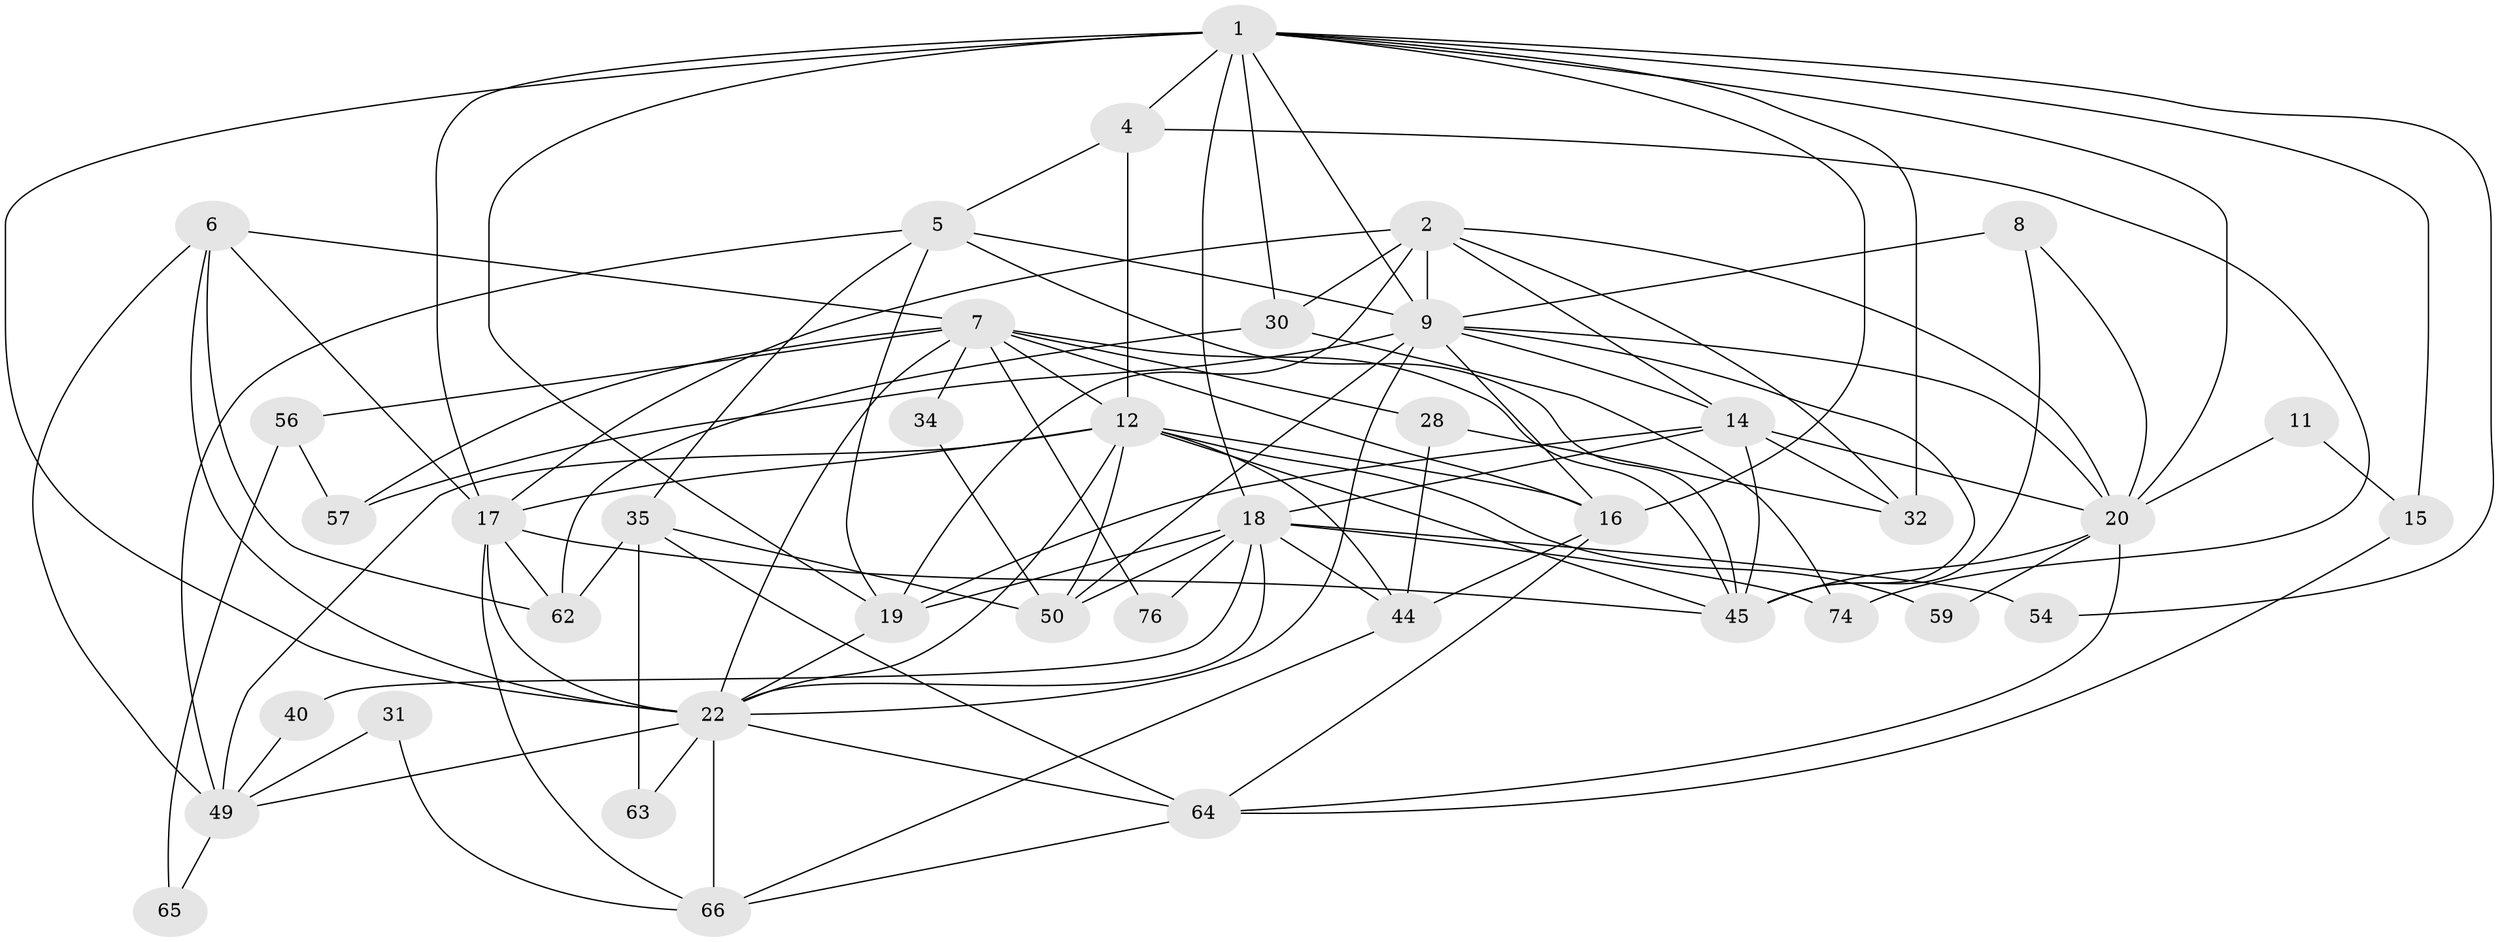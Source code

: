 // original degree distribution, {3: 0.275, 4: 0.2375, 5: 0.1875, 2: 0.15, 7: 0.05, 6: 0.0875, 9: 0.0125}
// Generated by graph-tools (version 1.1) at 2025/15/03/09/25 04:15:19]
// undirected, 40 vertices, 106 edges
graph export_dot {
graph [start="1"]
  node [color=gray90,style=filled];
  1 [super="+10+21"];
  2 [super="+53+3"];
  4;
  5 [super="+29"];
  6 [super="+27+25"];
  7 [super="+55+46+48"];
  8;
  9 [super="+72+13"];
  11;
  12 [super="+38+39"];
  14 [super="+73+23"];
  15;
  16 [super="+41"];
  17 [super="+43+79"];
  18 [super="+37+52+51"];
  19 [super="+36"];
  20 [super="+67"];
  22 [super="+33+24"];
  28;
  30 [super="+60"];
  31;
  32 [super="+42"];
  34;
  35 [super="+58"];
  40;
  44;
  45 [super="+69"];
  49;
  50;
  54;
  56;
  57;
  59;
  62;
  63;
  64 [super="+71"];
  65;
  66 [super="+77"];
  74;
  76;
  1 -- 4 [weight=2];
  1 -- 32;
  1 -- 17;
  1 -- 9;
  1 -- 15;
  1 -- 16;
  1 -- 18;
  1 -- 19 [weight=2];
  1 -- 20;
  1 -- 54;
  1 -- 22;
  1 -- 30;
  2 -- 17;
  2 -- 14;
  2 -- 32;
  2 -- 19;
  2 -- 30;
  2 -- 20;
  2 -- 9;
  4 -- 5;
  4 -- 74;
  4 -- 12;
  5 -- 49;
  5 -- 19;
  5 -- 35;
  5 -- 9;
  5 -- 45;
  6 -- 22;
  6 -- 7 [weight=2];
  6 -- 62 [weight=2];
  6 -- 49;
  6 -- 17;
  7 -- 16;
  7 -- 22;
  7 -- 34;
  7 -- 76;
  7 -- 45;
  7 -- 56;
  7 -- 57;
  7 -- 28;
  7 -- 12;
  8 -- 20;
  8 -- 9;
  8 -- 45;
  9 -- 57 [weight=3];
  9 -- 14;
  9 -- 45;
  9 -- 16;
  9 -- 50;
  9 -- 20 [weight=2];
  9 -- 22;
  11 -- 15;
  11 -- 20;
  12 -- 16 [weight=2];
  12 -- 44;
  12 -- 50 [weight=2];
  12 -- 17;
  12 -- 49;
  12 -- 22;
  12 -- 59;
  12 -- 45;
  14 -- 20;
  14 -- 32 [weight=2];
  14 -- 18;
  14 -- 45;
  14 -- 19;
  15 -- 64;
  16 -- 64;
  16 -- 44;
  17 -- 45 [weight=2];
  17 -- 22;
  17 -- 62;
  17 -- 66;
  18 -- 40;
  18 -- 54;
  18 -- 76;
  18 -- 74;
  18 -- 22;
  18 -- 50;
  18 -- 19;
  18 -- 44;
  19 -- 22 [weight=2];
  20 -- 64;
  20 -- 59;
  20 -- 45;
  22 -- 49;
  22 -- 63;
  22 -- 66;
  22 -- 64;
  28 -- 44;
  28 -- 32;
  30 -- 62;
  30 -- 74;
  31 -- 49;
  31 -- 66;
  34 -- 50;
  35 -- 62;
  35 -- 63;
  35 -- 64;
  35 -- 50;
  40 -- 49;
  44 -- 66;
  49 -- 65;
  56 -- 57;
  56 -- 65;
  64 -- 66;
}
